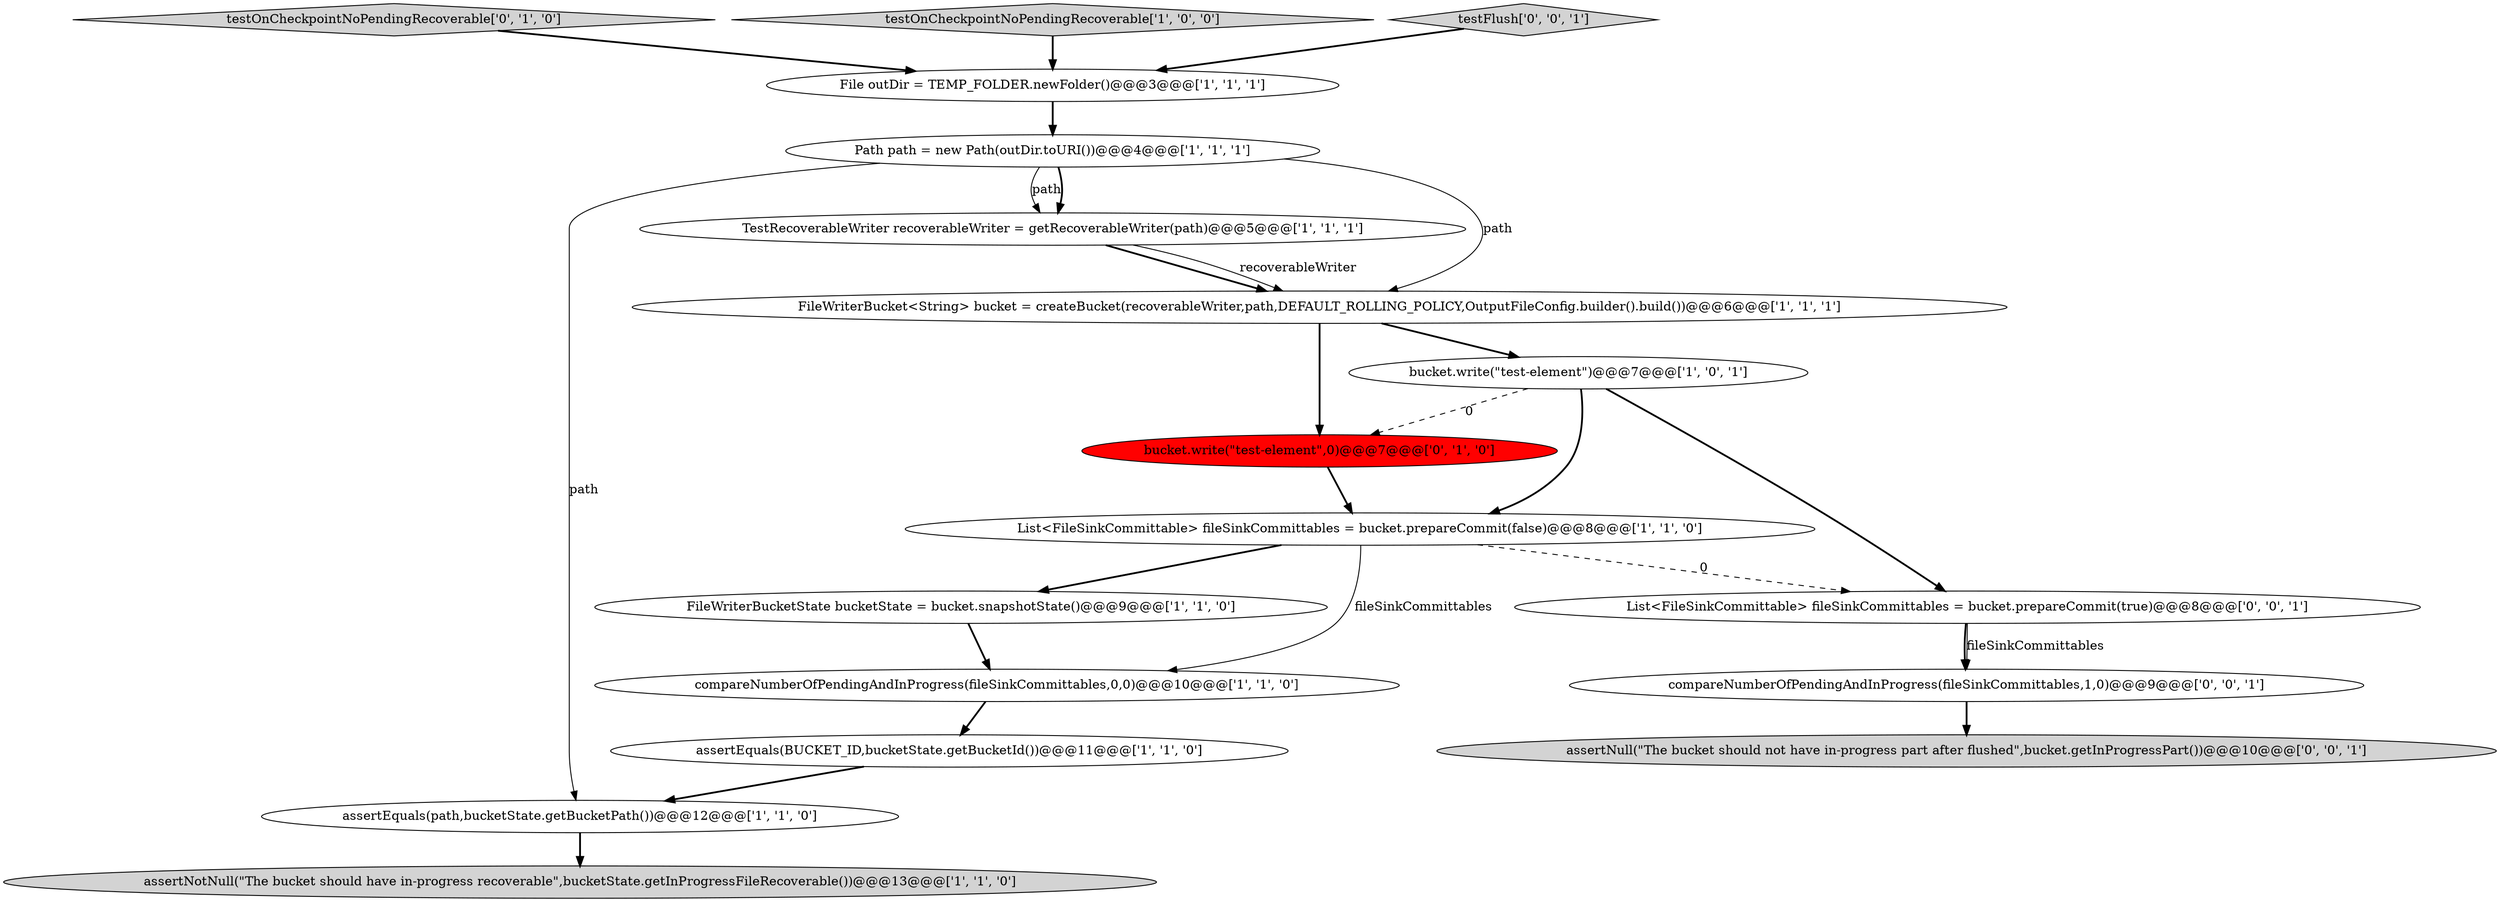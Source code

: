 digraph {
17 [style = filled, label = "assertNull(\"The bucket should not have in-progress part after flushed\",bucket.getInProgressPart())@@@10@@@['0', '0', '1']", fillcolor = lightgray, shape = ellipse image = "AAA0AAABBB3BBB"];
2 [style = filled, label = "FileWriterBucketState bucketState = bucket.snapshotState()@@@9@@@['1', '1', '0']", fillcolor = white, shape = ellipse image = "AAA0AAABBB1BBB"];
8 [style = filled, label = "Path path = new Path(outDir.toURI())@@@4@@@['1', '1', '1']", fillcolor = white, shape = ellipse image = "AAA0AAABBB1BBB"];
13 [style = filled, label = "testOnCheckpointNoPendingRecoverable['0', '1', '0']", fillcolor = lightgray, shape = diamond image = "AAA0AAABBB2BBB"];
12 [style = filled, label = "bucket.write(\"test-element\",0)@@@7@@@['0', '1', '0']", fillcolor = red, shape = ellipse image = "AAA1AAABBB2BBB"];
6 [style = filled, label = "assertEquals(BUCKET_ID,bucketState.getBucketId())@@@11@@@['1', '1', '0']", fillcolor = white, shape = ellipse image = "AAA0AAABBB1BBB"];
9 [style = filled, label = "testOnCheckpointNoPendingRecoverable['1', '0', '0']", fillcolor = lightgray, shape = diamond image = "AAA0AAABBB1BBB"];
3 [style = filled, label = "compareNumberOfPendingAndInProgress(fileSinkCommittables,0,0)@@@10@@@['1', '1', '0']", fillcolor = white, shape = ellipse image = "AAA0AAABBB1BBB"];
5 [style = filled, label = "bucket.write(\"test-element\")@@@7@@@['1', '0', '1']", fillcolor = white, shape = ellipse image = "AAA0AAABBB1BBB"];
4 [style = filled, label = "assertEquals(path,bucketState.getBucketPath())@@@12@@@['1', '1', '0']", fillcolor = white, shape = ellipse image = "AAA0AAABBB1BBB"];
0 [style = filled, label = "assertNotNull(\"The bucket should have in-progress recoverable\",bucketState.getInProgressFileRecoverable())@@@13@@@['1', '1', '0']", fillcolor = lightgray, shape = ellipse image = "AAA0AAABBB1BBB"];
7 [style = filled, label = "File outDir = TEMP_FOLDER.newFolder()@@@3@@@['1', '1', '1']", fillcolor = white, shape = ellipse image = "AAA0AAABBB1BBB"];
11 [style = filled, label = "TestRecoverableWriter recoverableWriter = getRecoverableWriter(path)@@@5@@@['1', '1', '1']", fillcolor = white, shape = ellipse image = "AAA0AAABBB1BBB"];
16 [style = filled, label = "compareNumberOfPendingAndInProgress(fileSinkCommittables,1,0)@@@9@@@['0', '0', '1']", fillcolor = white, shape = ellipse image = "AAA0AAABBB3BBB"];
14 [style = filled, label = "testFlush['0', '0', '1']", fillcolor = lightgray, shape = diamond image = "AAA0AAABBB3BBB"];
1 [style = filled, label = "FileWriterBucket<String> bucket = createBucket(recoverableWriter,path,DEFAULT_ROLLING_POLICY,OutputFileConfig.builder().build())@@@6@@@['1', '1', '1']", fillcolor = white, shape = ellipse image = "AAA0AAABBB1BBB"];
10 [style = filled, label = "List<FileSinkCommittable> fileSinkCommittables = bucket.prepareCommit(false)@@@8@@@['1', '1', '0']", fillcolor = white, shape = ellipse image = "AAA0AAABBB1BBB"];
15 [style = filled, label = "List<FileSinkCommittable> fileSinkCommittables = bucket.prepareCommit(true)@@@8@@@['0', '0', '1']", fillcolor = white, shape = ellipse image = "AAA0AAABBB3BBB"];
1->5 [style = bold, label=""];
10->15 [style = dashed, label="0"];
5->10 [style = bold, label=""];
5->12 [style = dashed, label="0"];
11->1 [style = bold, label=""];
2->3 [style = bold, label=""];
5->15 [style = bold, label=""];
3->6 [style = bold, label=""];
11->1 [style = solid, label="recoverableWriter"];
10->3 [style = solid, label="fileSinkCommittables"];
16->17 [style = bold, label=""];
8->11 [style = solid, label="path"];
9->7 [style = bold, label=""];
7->8 [style = bold, label=""];
15->16 [style = bold, label=""];
8->4 [style = solid, label="path"];
4->0 [style = bold, label=""];
14->7 [style = bold, label=""];
6->4 [style = bold, label=""];
12->10 [style = bold, label=""];
8->1 [style = solid, label="path"];
13->7 [style = bold, label=""];
1->12 [style = bold, label=""];
15->16 [style = solid, label="fileSinkCommittables"];
10->2 [style = bold, label=""];
8->11 [style = bold, label=""];
}
